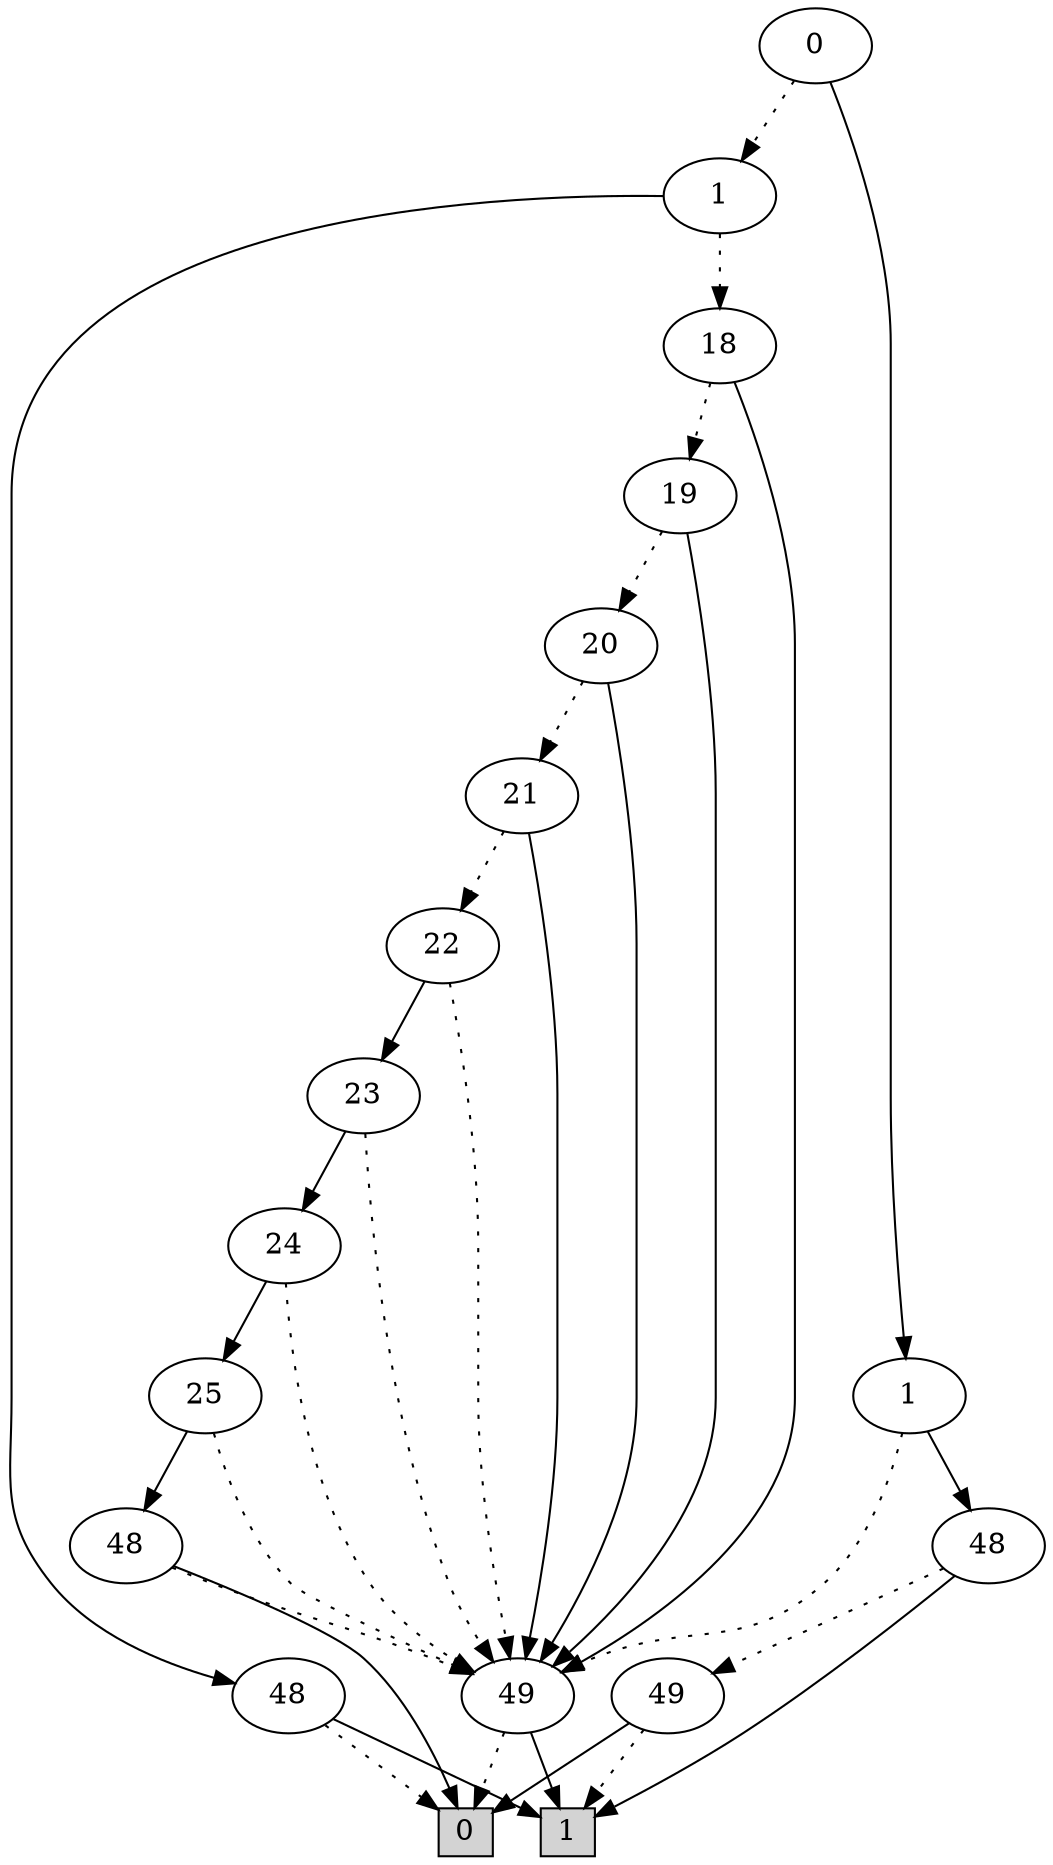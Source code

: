 digraph G {
0 [shape=box, label="0", style=filled, shape=box, height=0.3, width=0.3];
1 [shape=box, label="1", style=filled, shape=box, height=0.3, width=0.3];
175689 [label="0"];
175689 -> 175687 [style=dotted];
175689 -> 175688 [style=filled];
175687 [label="1"];
175687 -> 175667 [style=dotted];
175687 -> 98 [style=filled];
175667 [label="18"];
175667 -> 175666 [style=dotted];
175667 -> 100 [style=filled];
175666 [label="19"];
175666 -> 175665 [style=dotted];
175666 -> 100 [style=filled];
175665 [label="20"];
175665 -> 175664 [style=dotted];
175665 -> 100 [style=filled];
175664 [label="21"];
175664 -> 175663 [style=dotted];
175664 -> 100 [style=filled];
175663 [label="22"];
175663 -> 100 [style=dotted];
175663 -> 175662 [style=filled];
100 [label="49"];
100 -> 0 [style=dotted];
100 -> 1 [style=filled];
175662 [label="23"];
175662 -> 100 [style=dotted];
175662 -> 175661 [style=filled];
175661 [label="24"];
175661 -> 100 [style=dotted];
175661 -> 175660 [style=filled];
175660 [label="25"];
175660 -> 100 [style=dotted];
175660 -> 4606 [style=filled];
4606 [label="48"];
4606 -> 100 [style=dotted];
4606 -> 0 [style=filled];
98 [label="48"];
98 -> 0 [style=dotted];
98 -> 1 [style=filled];
175688 [label="1"];
175688 -> 100 [style=dotted];
175688 -> 4612 [style=filled];
4612 [label="48"];
4612 -> 101 [style=dotted];
4612 -> 1 [style=filled];
101 [label="49"];
101 -> 1 [style=dotted];
101 -> 0 [style=filled];
}
